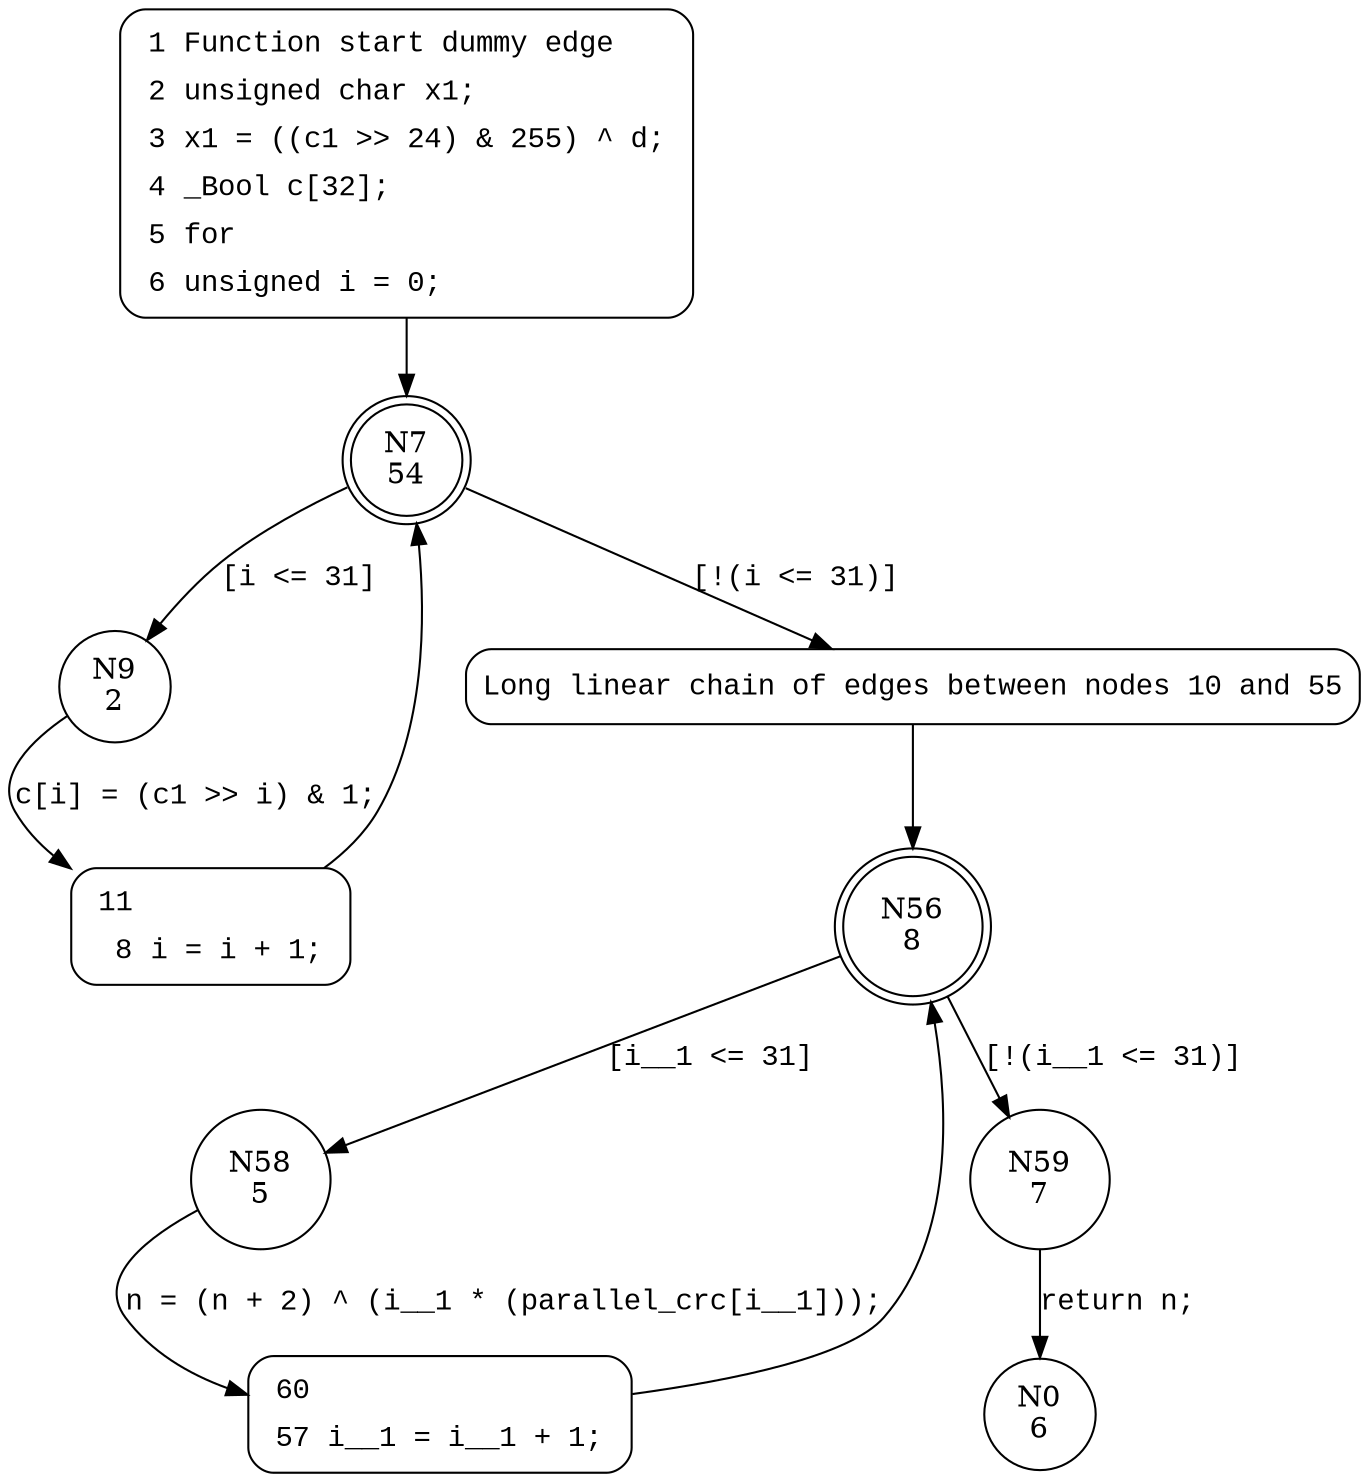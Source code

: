 digraph parallel_crces {
7 [shape="doublecircle" label="N7\n54"]
9 [shape="circle" label="N9\n2"]
10 [shape="circle" label="N10\n53"]
56 [shape="doublecircle" label="N56\n8"]
58 [shape="circle" label="N58\n5"]
59 [shape="circle" label="N59\n7"]
60 [shape="circle" label="N60\n4"]
11 [shape="circle" label="N11\n1"]
0 [shape="circle" label="N0\n6"]
1 [style="filled,bold" penwidth="1" fillcolor="white" fontname="Courier New" shape="Mrecord" label=<<table border="0" cellborder="0" cellpadding="3" bgcolor="white"><tr><td align="right">1</td><td align="left">Function start dummy edge</td></tr><tr><td align="right">2</td><td align="left">unsigned char x1;</td></tr><tr><td align="right">3</td><td align="left">x1 = ((c1 &gt;&gt; 24) &amp; 255) ^ d;</td></tr><tr><td align="right">4</td><td align="left">_Bool c[32];</td></tr><tr><td align="right">5</td><td align="left">for</td></tr><tr><td align="right">6</td><td align="left">unsigned i = 0;</td></tr></table>>]
1 -> 7[label=""]
10 [style="filled,bold" penwidth="1" fillcolor="white" fontname="Courier New" shape="Mrecord" label="Long linear chain of edges between nodes 10 and 55"]
10 -> 56[label=""]
60 [style="filled,bold" penwidth="1" fillcolor="white" fontname="Courier New" shape="Mrecord" label=<<table border="0" cellborder="0" cellpadding="3" bgcolor="white"><tr><td align="right">60</td><td align="left"></td></tr><tr><td align="right">57</td><td align="left">i__1 = i__1 + 1;</td></tr></table>>]
60 -> 56[label=""]
11 [style="filled,bold" penwidth="1" fillcolor="white" fontname="Courier New" shape="Mrecord" label=<<table border="0" cellborder="0" cellpadding="3" bgcolor="white"><tr><td align="right">11</td><td align="left"></td></tr><tr><td align="right">8</td><td align="left">i = i + 1;</td></tr></table>>]
11 -> 7[label=""]
7 -> 9 [label="[i <= 31]" fontname="Courier New"]
7 -> 10 [label="[!(i <= 31)]" fontname="Courier New"]
56 -> 58 [label="[i__1 <= 31]" fontname="Courier New"]
56 -> 59 [label="[!(i__1 <= 31)]" fontname="Courier New"]
58 -> 60 [label="n = (n + 2) ^ (i__1 * (parallel_crc[i__1]));" fontname="Courier New"]
9 -> 11 [label="c[i] = (c1 >> i) & 1;" fontname="Courier New"]
59 -> 0 [label="return n;" fontname="Courier New"]
}